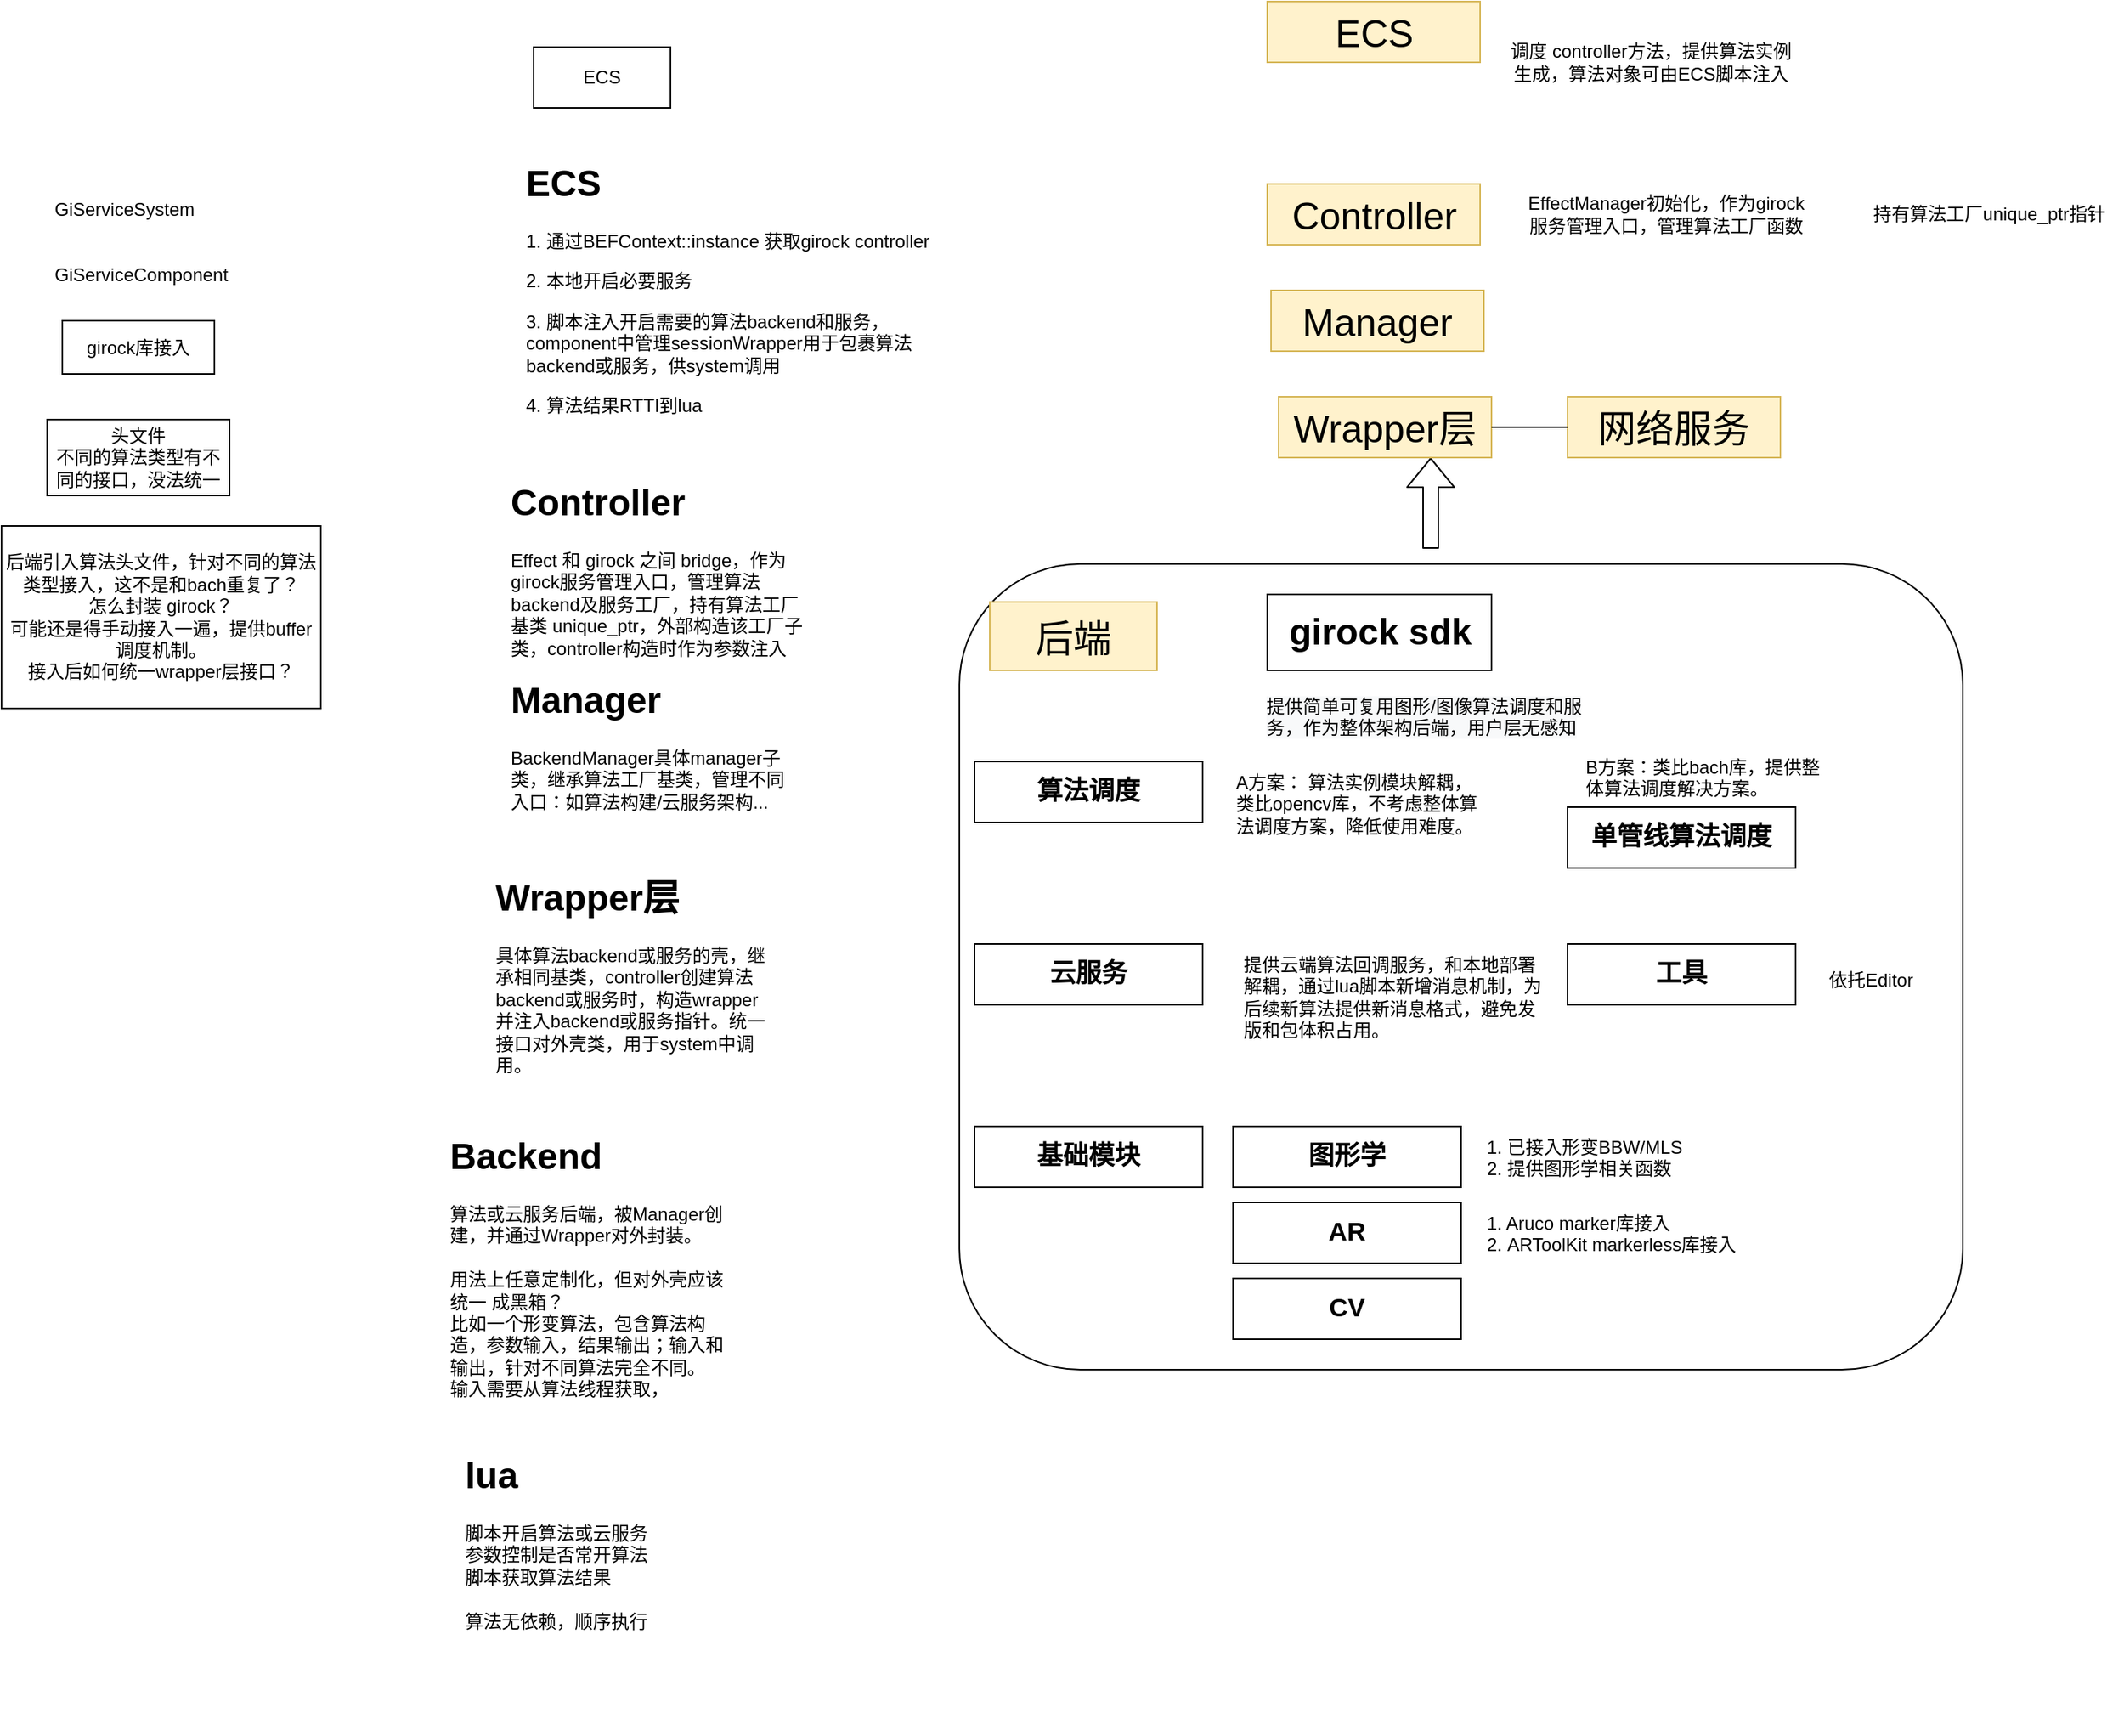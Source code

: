 <mxfile version="14.6.13" type="github">
  <diagram id="1ifoKKJXksdBjyNbpdKP" name="Page-1">
    <mxGraphModel dx="1722" dy="1695" grid="1" gridSize="10" guides="1" tooltips="1" connect="1" arrows="1" fold="1" page="1" pageScale="1" pageWidth="827" pageHeight="1169" math="0" shadow="0">
      <root>
        <mxCell id="0" />
        <mxCell id="1" parent="0" />
        <mxCell id="UuJ1qdc-aY3ee8Mtvgij-23" value="" style="rounded=1;whiteSpace=wrap;html=1;" vertex="1" parent="1">
          <mxGeometry x="-30" y="280" width="660" height="530" as="geometry" />
        </mxCell>
        <mxCell id="UuJ1qdc-aY3ee8Mtvgij-1" value="&lt;b&gt;&lt;font style=&quot;font-size: 24px&quot;&gt;girock sdk&lt;/font&gt;&lt;/b&gt;" style="rounded=0;whiteSpace=wrap;html=1;" vertex="1" parent="1">
          <mxGeometry x="172.5" y="300" width="147.5" height="50" as="geometry" />
        </mxCell>
        <mxCell id="UuJ1qdc-aY3ee8Mtvgij-2" value="&lt;span style=&quot;color: rgb(0 , 0 , 0) ; font-family: &amp;#34;helvetica&amp;#34; ; font-size: 12px ; font-style: normal ; font-weight: 400 ; letter-spacing: normal ; text-align: center ; text-indent: 0px ; text-transform: none ; word-spacing: 0px ; background-color: rgb(248 , 249 , 250) ; display: inline ; float: none&quot;&gt;提供简单可复用图形/图像算法调度和服务，作为整体架构后端，用户层无感知&lt;/span&gt;" style="text;whiteSpace=wrap;html=1;" vertex="1" parent="1">
          <mxGeometry x="170" y="360" width="220" height="30" as="geometry" />
        </mxCell>
        <mxCell id="UuJ1qdc-aY3ee8Mtvgij-3" value="&lt;span style=&quot;font-size: 17px&quot;&gt;&lt;b&gt;单管线算法调度&lt;/b&gt;&lt;/span&gt;" style="rounded=0;whiteSpace=wrap;html=1;" vertex="1" parent="1">
          <mxGeometry x="370" y="440" width="150" height="40" as="geometry" />
        </mxCell>
        <mxCell id="UuJ1qdc-aY3ee8Mtvgij-5" value="&lt;font face=&quot;helvetica&quot;&gt;A方案： 算法实例模块解耦，类比opencv库，不考虑整体算法调度方案，降低使用难度。&lt;/font&gt;" style="text;whiteSpace=wrap;html=1;" vertex="1" parent="1">
          <mxGeometry x="150" y="410" width="165" height="70" as="geometry" />
        </mxCell>
        <mxCell id="UuJ1qdc-aY3ee8Mtvgij-6" value="&lt;font face=&quot;helvetica&quot;&gt;B方案：类比bach库，提供整体算法调度解决方案。&lt;/font&gt;" style="text;whiteSpace=wrap;html=1;" vertex="1" parent="1">
          <mxGeometry x="380" y="400" width="165" height="70" as="geometry" />
        </mxCell>
        <mxCell id="UuJ1qdc-aY3ee8Mtvgij-9" value="&lt;span style=&quot;font-size: 17px&quot;&gt;&lt;b&gt;算法调度&lt;/b&gt;&lt;/span&gt;" style="rounded=0;whiteSpace=wrap;html=1;" vertex="1" parent="1">
          <mxGeometry x="-20" y="410" width="150" height="40" as="geometry" />
        </mxCell>
        <mxCell id="UuJ1qdc-aY3ee8Mtvgij-10" value="&lt;span style=&quot;font-size: 17px&quot;&gt;&lt;b&gt;云服务&lt;/b&gt;&lt;/span&gt;" style="rounded=0;whiteSpace=wrap;html=1;" vertex="1" parent="1">
          <mxGeometry x="-20" y="530" width="150" height="40" as="geometry" />
        </mxCell>
        <mxCell id="UuJ1qdc-aY3ee8Mtvgij-12" value="&lt;font face=&quot;helvetica&quot;&gt;提供云端算法回调服务，和本地部署解耦，通过lua脚本新增消息机制，为后续新算法提供新消息格式，避免发版和包体积占用。&lt;/font&gt;" style="text;whiteSpace=wrap;html=1;" vertex="1" parent="1">
          <mxGeometry x="155" y="530" width="205" height="70" as="geometry" />
        </mxCell>
        <mxCell id="UuJ1qdc-aY3ee8Mtvgij-13" value="&lt;span style=&quot;font-size: 17px&quot;&gt;&lt;b&gt;基础模块&lt;/b&gt;&lt;/span&gt;" style="rounded=0;whiteSpace=wrap;html=1;" vertex="1" parent="1">
          <mxGeometry x="-20" y="650" width="150" height="40" as="geometry" />
        </mxCell>
        <mxCell id="UuJ1qdc-aY3ee8Mtvgij-14" value="&lt;span style=&quot;font-size: 17px&quot;&gt;&lt;b&gt;图形学&lt;/b&gt;&lt;/span&gt;" style="rounded=0;whiteSpace=wrap;html=1;" vertex="1" parent="1">
          <mxGeometry x="150" y="650" width="150" height="40" as="geometry" />
        </mxCell>
        <mxCell id="UuJ1qdc-aY3ee8Mtvgij-15" value="&lt;span style=&quot;font-size: 17px&quot;&gt;&lt;b&gt;CV&lt;/b&gt;&lt;/span&gt;" style="rounded=0;whiteSpace=wrap;html=1;" vertex="1" parent="1">
          <mxGeometry x="150" y="750" width="150" height="40" as="geometry" />
        </mxCell>
        <mxCell id="UuJ1qdc-aY3ee8Mtvgij-16" value="&lt;span style=&quot;font-size: 17px&quot;&gt;&lt;b&gt;AR&lt;/b&gt;&lt;/span&gt;" style="rounded=0;whiteSpace=wrap;html=1;" vertex="1" parent="1">
          <mxGeometry x="150" y="700" width="150" height="40" as="geometry" />
        </mxCell>
        <mxCell id="UuJ1qdc-aY3ee8Mtvgij-18" value="&lt;font face=&quot;helvetica&quot;&gt;1. 已接入形变BBW/MLS&lt;br&gt;2. 提供图形学相关函数&lt;br&gt;&lt;/font&gt;" style="text;whiteSpace=wrap;html=1;" vertex="1" parent="1">
          <mxGeometry x="315" y="650" width="170" height="40" as="geometry" />
        </mxCell>
        <mxCell id="UuJ1qdc-aY3ee8Mtvgij-19" value="&lt;span style=&quot;font-size: 17px&quot;&gt;&lt;b&gt;工具&lt;/b&gt;&lt;/span&gt;" style="rounded=0;whiteSpace=wrap;html=1;" vertex="1" parent="1">
          <mxGeometry x="370" y="530" width="150" height="40" as="geometry" />
        </mxCell>
        <mxCell id="UuJ1qdc-aY3ee8Mtvgij-20" value="&lt;font face=&quot;helvetica&quot;&gt;依托Editor&lt;/font&gt;" style="text;whiteSpace=wrap;html=1;" vertex="1" parent="1">
          <mxGeometry x="540" y="540" width="70" height="40" as="geometry" />
        </mxCell>
        <mxCell id="UuJ1qdc-aY3ee8Mtvgij-21" value="&lt;font face=&quot;helvetica&quot;&gt;1. Aruco marker库接入&lt;br&gt;2. ARToolKit markerless库接入&lt;br&gt;&lt;/font&gt;" style="text;whiteSpace=wrap;html=1;" vertex="1" parent="1">
          <mxGeometry x="315" y="700" width="180" height="40" as="geometry" />
        </mxCell>
        <mxCell id="UuJ1qdc-aY3ee8Mtvgij-24" value="" style="shape=flexArrow;endArrow=classic;html=1;" edge="1" parent="1">
          <mxGeometry width="50" height="50" relative="1" as="geometry">
            <mxPoint x="280" y="270" as="sourcePoint" />
            <mxPoint x="280" y="210" as="targetPoint" />
          </mxGeometry>
        </mxCell>
        <mxCell id="UuJ1qdc-aY3ee8Mtvgij-26" value="&lt;font style=&quot;font-size: 25px&quot;&gt;后端&lt;/font&gt;" style="text;html=1;strokeColor=#d6b656;fillColor=#fff2cc;align=center;verticalAlign=middle;whiteSpace=wrap;rounded=0;" vertex="1" parent="1">
          <mxGeometry x="-10" y="305" width="110" height="45" as="geometry" />
        </mxCell>
        <mxCell id="UuJ1qdc-aY3ee8Mtvgij-27" value="&lt;font style=&quot;font-size: 25px&quot;&gt;Wrapper层&lt;/font&gt;" style="text;html=1;strokeColor=#d6b656;fillColor=#fff2cc;align=center;verticalAlign=middle;whiteSpace=wrap;rounded=0;" vertex="1" parent="1">
          <mxGeometry x="180" y="170" width="140" height="40" as="geometry" />
        </mxCell>
        <mxCell id="UuJ1qdc-aY3ee8Mtvgij-28" value="&lt;font style=&quot;font-size: 25px&quot;&gt;Manager&lt;/font&gt;" style="text;html=1;strokeColor=#d6b656;fillColor=#fff2cc;align=center;verticalAlign=middle;whiteSpace=wrap;rounded=0;" vertex="1" parent="1">
          <mxGeometry x="175" y="100" width="140" height="40" as="geometry" />
        </mxCell>
        <mxCell id="UuJ1qdc-aY3ee8Mtvgij-29" value="&lt;font style=&quot;font-size: 25px&quot;&gt;Controller&lt;/font&gt;" style="text;html=1;strokeColor=#d6b656;fillColor=#fff2cc;align=center;verticalAlign=middle;whiteSpace=wrap;rounded=0;" vertex="1" parent="1">
          <mxGeometry x="172.5" y="30" width="140" height="40" as="geometry" />
        </mxCell>
        <mxCell id="UuJ1qdc-aY3ee8Mtvgij-30" value="&lt;font style=&quot;font-size: 25px&quot;&gt;ECS&lt;/font&gt;" style="text;html=1;strokeColor=#d6b656;fillColor=#fff2cc;align=center;verticalAlign=middle;whiteSpace=wrap;rounded=0;" vertex="1" parent="1">
          <mxGeometry x="172.5" y="-90" width="140" height="40" as="geometry" />
        </mxCell>
        <mxCell id="UuJ1qdc-aY3ee8Mtvgij-32" value="EffectManager初始化，作为girock服务管理入口，管理算法工厂函数" style="text;html=1;strokeColor=none;fillColor=none;align=center;verticalAlign=middle;whiteSpace=wrap;rounded=0;" vertex="1" parent="1">
          <mxGeometry x="340" y="30" width="190" height="40" as="geometry" />
        </mxCell>
        <mxCell id="UuJ1qdc-aY3ee8Mtvgij-34" value="调度 controller方法，提供算法实例生成，算法对象可由ECS脚本注入" style="text;html=1;strokeColor=none;fillColor=none;align=center;verticalAlign=middle;whiteSpace=wrap;rounded=0;" vertex="1" parent="1">
          <mxGeometry x="330" y="-70" width="190" height="40" as="geometry" />
        </mxCell>
        <mxCell id="UuJ1qdc-aY3ee8Mtvgij-35" value="&lt;span style=&quot;font-size: 25px&quot;&gt;网络服务&lt;/span&gt;" style="text;html=1;strokeColor=#d6b656;fillColor=#fff2cc;align=center;verticalAlign=middle;whiteSpace=wrap;rounded=0;" vertex="1" parent="1">
          <mxGeometry x="370" y="170" width="140" height="40" as="geometry" />
        </mxCell>
        <mxCell id="UuJ1qdc-aY3ee8Mtvgij-36" value="" style="endArrow=none;html=1;" edge="1" parent="1">
          <mxGeometry width="50" height="50" relative="1" as="geometry">
            <mxPoint x="320" y="190" as="sourcePoint" />
            <mxPoint x="370" y="190" as="targetPoint" />
          </mxGeometry>
        </mxCell>
        <mxCell id="UuJ1qdc-aY3ee8Mtvgij-37" value="持有算法工厂unique_ptr指针" style="text;html=1;strokeColor=none;fillColor=none;align=center;verticalAlign=middle;whiteSpace=wrap;rounded=0;" vertex="1" parent="1">
          <mxGeometry x="560" y="30" width="175" height="40" as="geometry" />
        </mxCell>
        <mxCell id="UuJ1qdc-aY3ee8Mtvgij-38" value="ECS" style="rounded=0;whiteSpace=wrap;html=1;strokeWidth=1;" vertex="1" parent="1">
          <mxGeometry x="-310" y="-60" width="90" height="40" as="geometry" />
        </mxCell>
        <mxCell id="UuJ1qdc-aY3ee8Mtvgij-40" value="&lt;h1&gt;ECS&lt;/h1&gt;&lt;p&gt;1. 通过BEFContext::instance 获取girock controller&lt;/p&gt;&lt;p&gt;2. 本地开启必要服务&lt;/p&gt;&lt;p&gt;3. 脚本注入开启需要的算法backend和服务，component中管理sessionWrapper用于包裹算法backend或服务，供system调用&lt;/p&gt;&lt;p&gt;4. 算法结果RTTI到lua&lt;/p&gt;&lt;p&gt;&lt;br&gt;&lt;/p&gt;&lt;p&gt;&lt;br&gt;&lt;/p&gt;" style="text;html=1;strokeColor=none;fillColor=none;spacing=5;spacingTop=-20;whiteSpace=wrap;overflow=hidden;rounded=0;" vertex="1" parent="1">
          <mxGeometry x="-320" y="10" width="280" height="190" as="geometry" />
        </mxCell>
        <mxCell id="UuJ1qdc-aY3ee8Mtvgij-41" value="&lt;h1&gt;Controller&lt;/h1&gt;&lt;p&gt;Effect 和 girock 之间 bridge，作为girock服务管理入口，管理算法backend及服务工厂，持有算法工厂 基类 unique_ptr，外部构造该工厂子类，controller构造时作为参数注入&lt;/p&gt;" style="text;html=1;strokeColor=none;fillColor=none;spacing=5;spacingTop=-20;whiteSpace=wrap;overflow=hidden;rounded=0;" vertex="1" parent="1">
          <mxGeometry x="-330" y="220" width="210" height="130" as="geometry" />
        </mxCell>
        <mxCell id="UuJ1qdc-aY3ee8Mtvgij-43" value="&lt;h1&gt;Manager&lt;/h1&gt;&lt;div&gt;BackendManager具体manager子类，继承算法工厂基类，管理不同入口：如算法构建/云服务架构...&lt;/div&gt;" style="text;html=1;strokeColor=none;fillColor=none;spacing=5;spacingTop=-20;whiteSpace=wrap;overflow=hidden;rounded=0;" vertex="1" parent="1">
          <mxGeometry x="-330" y="350" width="190" height="120" as="geometry" />
        </mxCell>
        <mxCell id="UuJ1qdc-aY3ee8Mtvgij-44" value="&lt;h1&gt;Wrapper层&lt;/h1&gt;&lt;div&gt;具体算法backend或服务的壳，继承相同基类，controller创建算法backend或服务时，构造wrapper并注入backend或服务指针。统一接口对外壳类，用于system中调用。&lt;/div&gt;" style="text;html=1;strokeColor=none;fillColor=none;spacing=5;spacingTop=-20;whiteSpace=wrap;overflow=hidden;rounded=0;" vertex="1" parent="1">
          <mxGeometry x="-340" y="480" width="190" height="150" as="geometry" />
        </mxCell>
        <mxCell id="UuJ1qdc-aY3ee8Mtvgij-46" value="&lt;h1&gt;Backend&lt;/h1&gt;&lt;div&gt;算法或云服务后端，被Manager创建，并通过Wrapper对外封装。&lt;/div&gt;&lt;div&gt;&lt;br&gt;&lt;/div&gt;&lt;div&gt;用法上任意定制化，但对外壳应该统一 成黑箱？&lt;/div&gt;&lt;div&gt;比如一个形变算法，包含算法构造，参数输入，结果输出；输入和输出，针对不同算法完全不同。&lt;/div&gt;&lt;div&gt;输入需要从算法线程获取，&lt;/div&gt;" style="text;html=1;strokeColor=none;fillColor=none;spacing=5;spacingTop=-20;whiteSpace=wrap;overflow=hidden;rounded=0;" vertex="1" parent="1">
          <mxGeometry x="-370" y="650" width="190" height="190" as="geometry" />
        </mxCell>
        <mxCell id="UuJ1qdc-aY3ee8Mtvgij-48" value="&lt;h1&gt;lua&lt;/h1&gt;&lt;div&gt;脚本开启算法或云服务&lt;/div&gt;&lt;div&gt;参数控制是否常开算法&lt;/div&gt;&lt;div&gt;脚本获取算法结果&lt;/div&gt;&lt;div&gt;&lt;br&gt;&lt;/div&gt;&lt;div&gt;算法无依赖，顺序执行&lt;/div&gt;&lt;div&gt;&lt;br&gt;&lt;/div&gt;&lt;div&gt;&lt;br&gt;&lt;/div&gt;" style="text;html=1;strokeColor=none;fillColor=none;spacing=5;spacingTop=-20;whiteSpace=wrap;overflow=hidden;rounded=0;" vertex="1" parent="1">
          <mxGeometry x="-360" y="860" width="190" height="190" as="geometry" />
        </mxCell>
        <mxCell id="UuJ1qdc-aY3ee8Mtvgij-50" value="GiServiceSystem&lt;br&gt;&lt;br&gt;&lt;br&gt;GiServiceComponent" style="text;html=1;strokeColor=none;fillColor=none;spacing=5;spacingTop=-20;whiteSpace=wrap;overflow=hidden;rounded=0;" vertex="1" parent="1">
          <mxGeometry x="-630" y="50" width="200" height="60" as="geometry" />
        </mxCell>
        <mxCell id="UuJ1qdc-aY3ee8Mtvgij-51" value="girock库接入" style="rounded=0;whiteSpace=wrap;html=1;strokeWidth=1;" vertex="1" parent="1">
          <mxGeometry x="-620" y="120" width="100" height="35" as="geometry" />
        </mxCell>
        <mxCell id="UuJ1qdc-aY3ee8Mtvgij-52" value="头文件&lt;br&gt;不同的算法类型有不同的接口，没法统一" style="rounded=0;whiteSpace=wrap;html=1;strokeWidth=1;" vertex="1" parent="1">
          <mxGeometry x="-630" y="185" width="120" height="50" as="geometry" />
        </mxCell>
        <mxCell id="UuJ1qdc-aY3ee8Mtvgij-53" value="后端引入算法头文件，针对不同的算法类型接入，这不是和bach重复了？&lt;br&gt;怎么封装 girock？&lt;br&gt;可能还是得手动接入一遍，提供buffer调度机制。&lt;br&gt;接入后如何统一wrapper层接口？" style="rounded=0;whiteSpace=wrap;html=1;strokeWidth=1;" vertex="1" parent="1">
          <mxGeometry x="-660" y="255" width="210" height="120" as="geometry" />
        </mxCell>
      </root>
    </mxGraphModel>
  </diagram>
</mxfile>
